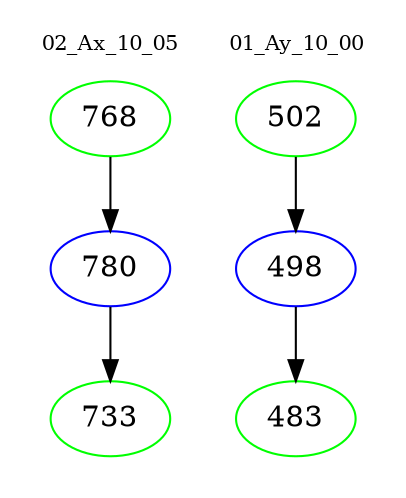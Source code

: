 digraph{
subgraph cluster_0 {
color = white
label = "02_Ax_10_05";
fontsize=10;
T0_768 [label="768", color="green"]
T0_768 -> T0_780 [color="black"]
T0_780 [label="780", color="blue"]
T0_780 -> T0_733 [color="black"]
T0_733 [label="733", color="green"]
}
subgraph cluster_1 {
color = white
label = "01_Ay_10_00";
fontsize=10;
T1_502 [label="502", color="green"]
T1_502 -> T1_498 [color="black"]
T1_498 [label="498", color="blue"]
T1_498 -> T1_483 [color="black"]
T1_483 [label="483", color="green"]
}
}
